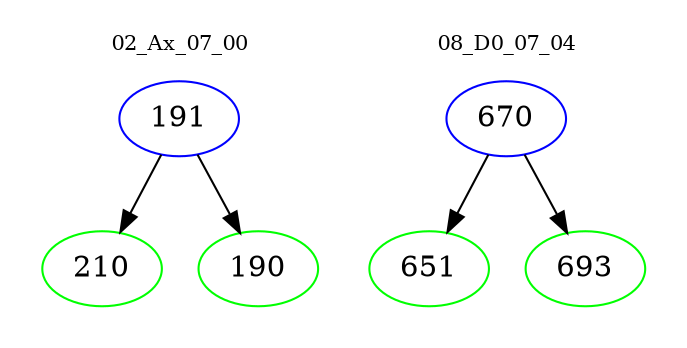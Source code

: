 digraph{
subgraph cluster_0 {
color = white
label = "02_Ax_07_00";
fontsize=10;
T0_191 [label="191", color="blue"]
T0_191 -> T0_210 [color="black"]
T0_210 [label="210", color="green"]
T0_191 -> T0_190 [color="black"]
T0_190 [label="190", color="green"]
}
subgraph cluster_1 {
color = white
label = "08_D0_07_04";
fontsize=10;
T1_670 [label="670", color="blue"]
T1_670 -> T1_651 [color="black"]
T1_651 [label="651", color="green"]
T1_670 -> T1_693 [color="black"]
T1_693 [label="693", color="green"]
}
}
